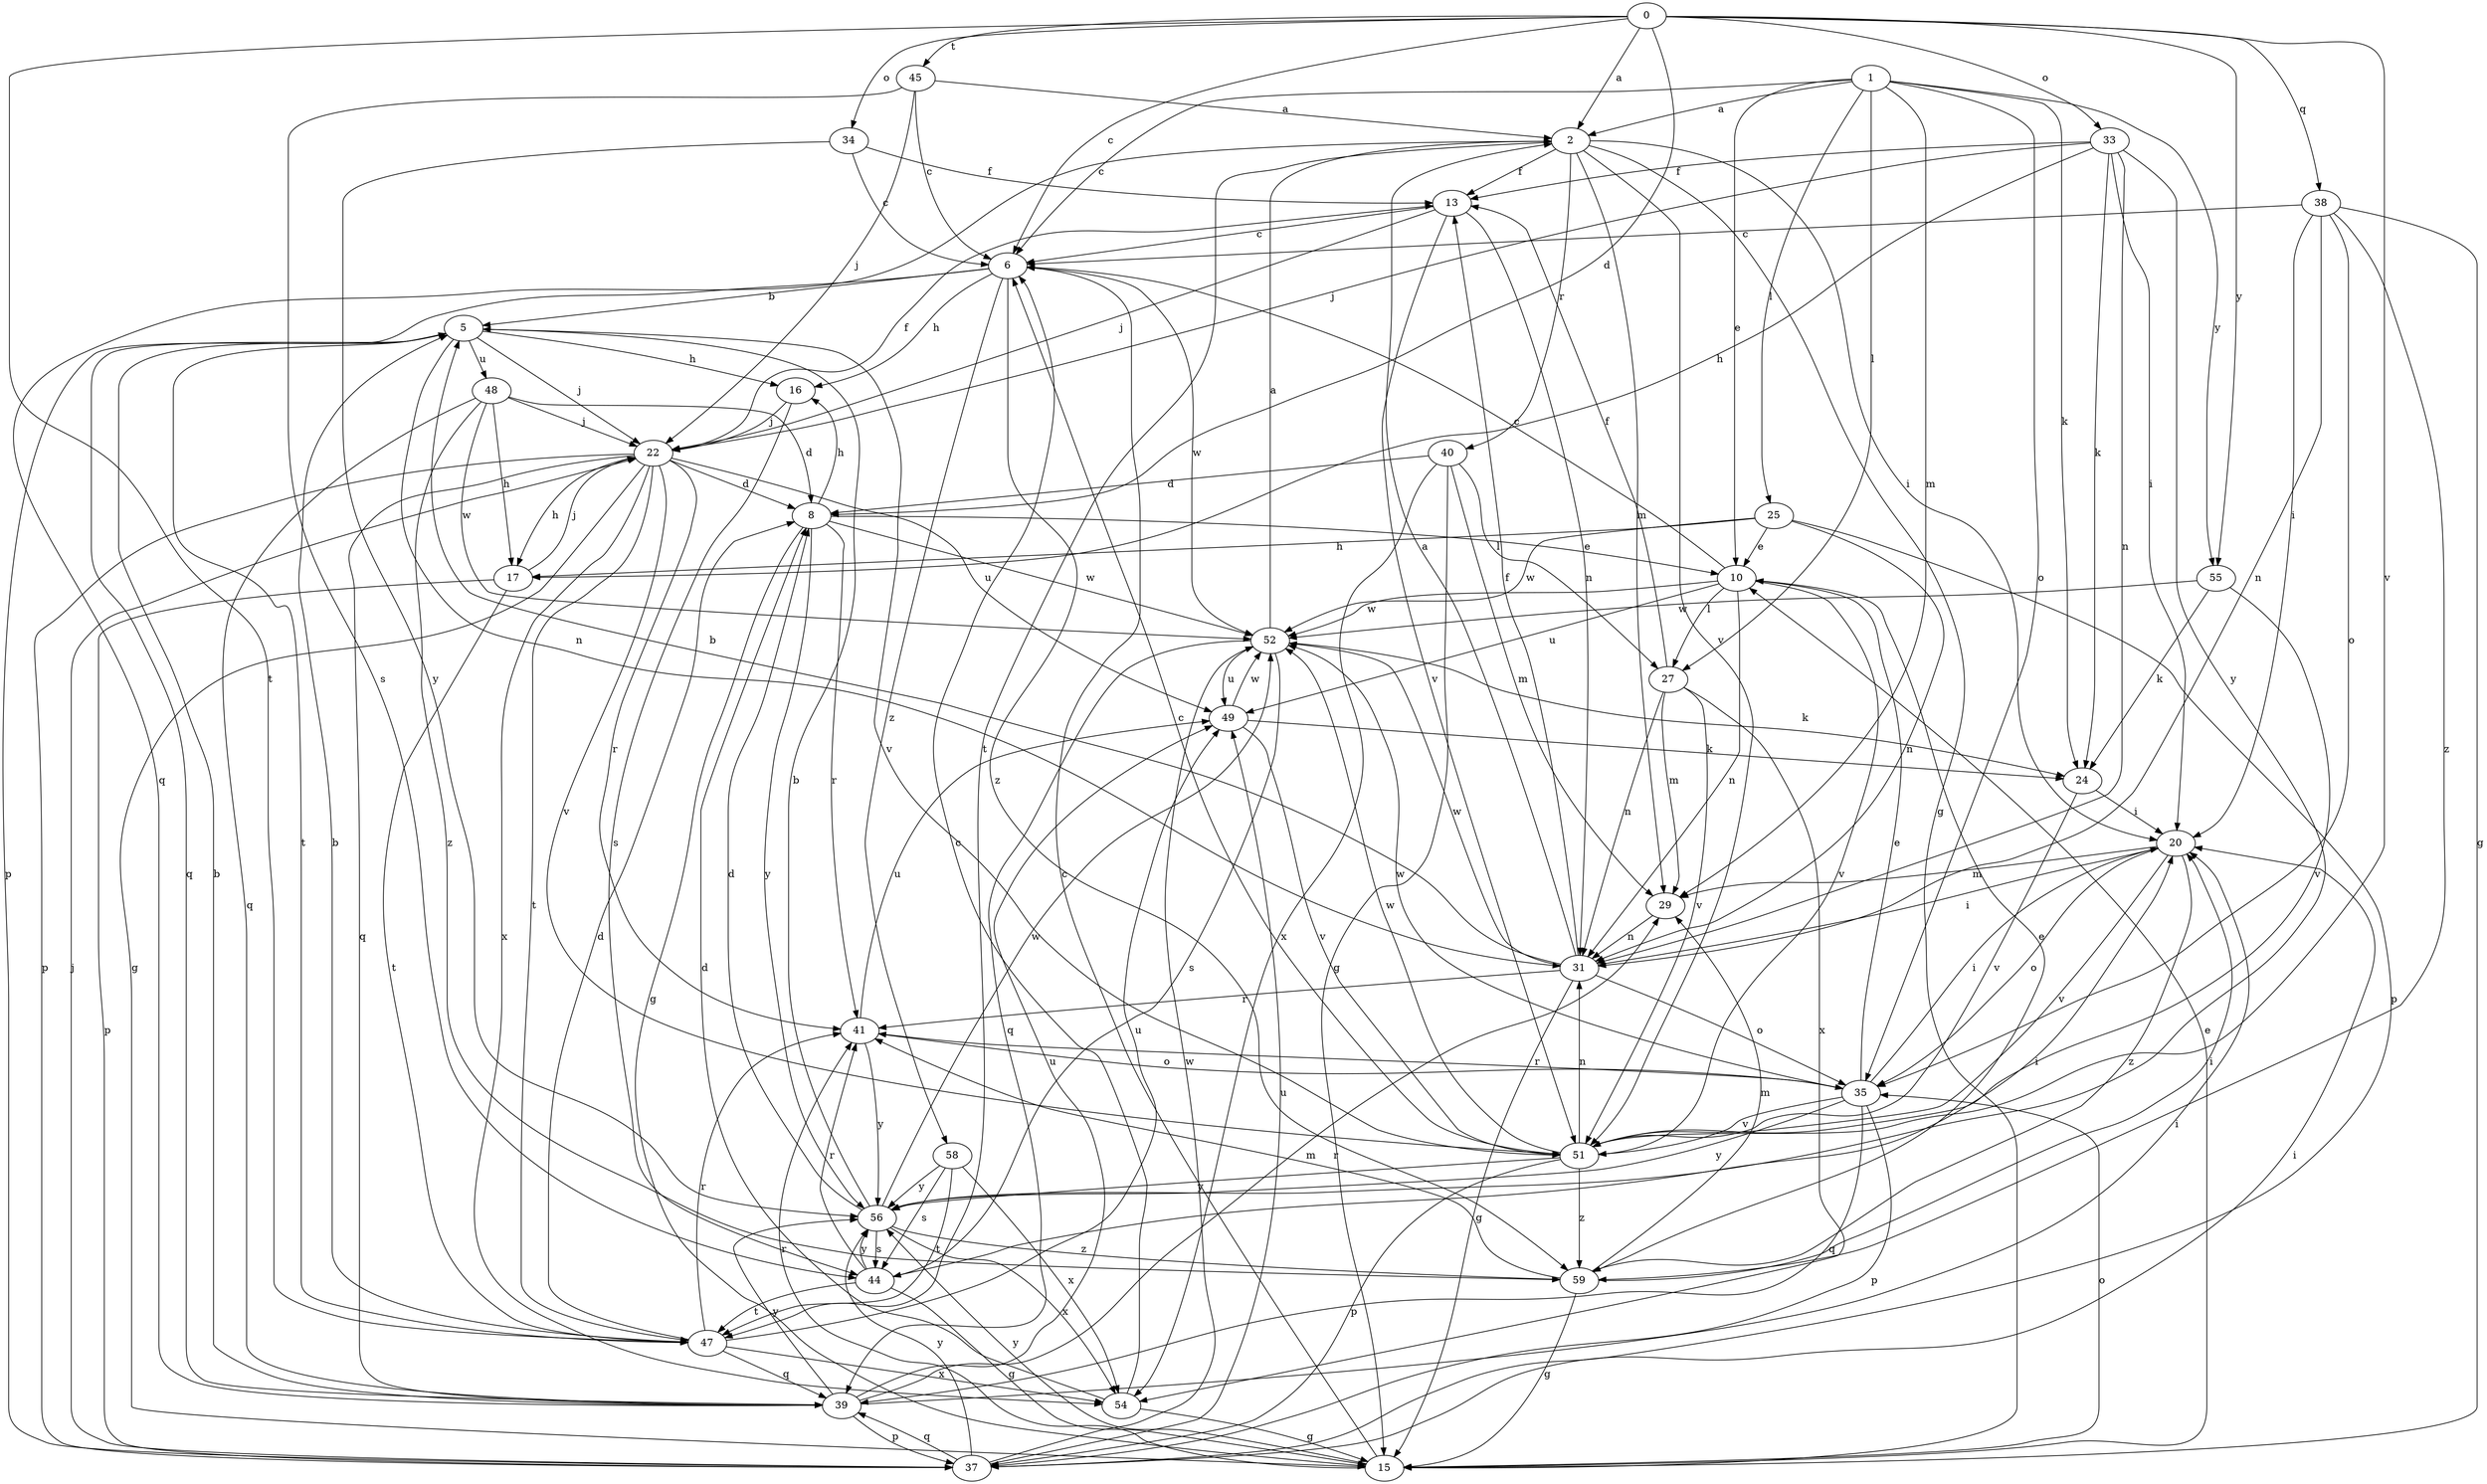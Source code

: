 strict digraph  {
0;
1;
2;
5;
6;
8;
10;
13;
15;
16;
17;
20;
22;
24;
25;
27;
29;
31;
33;
34;
35;
37;
38;
39;
40;
41;
44;
45;
47;
48;
49;
51;
52;
54;
55;
56;
58;
59;
0 -> 2  [label=a];
0 -> 6  [label=c];
0 -> 8  [label=d];
0 -> 33  [label=o];
0 -> 34  [label=o];
0 -> 38  [label=q];
0 -> 45  [label=t];
0 -> 47  [label=t];
0 -> 51  [label=v];
0 -> 55  [label=y];
1 -> 2  [label=a];
1 -> 6  [label=c];
1 -> 10  [label=e];
1 -> 24  [label=k];
1 -> 25  [label=l];
1 -> 27  [label=l];
1 -> 29  [label=m];
1 -> 35  [label=o];
1 -> 55  [label=y];
2 -> 13  [label=f];
2 -> 15  [label=g];
2 -> 20  [label=i];
2 -> 29  [label=m];
2 -> 39  [label=q];
2 -> 40  [label=r];
2 -> 47  [label=t];
2 -> 51  [label=v];
5 -> 16  [label=h];
5 -> 22  [label=j];
5 -> 31  [label=n];
5 -> 39  [label=q];
5 -> 47  [label=t];
5 -> 48  [label=u];
5 -> 51  [label=v];
6 -> 5  [label=b];
6 -> 16  [label=h];
6 -> 37  [label=p];
6 -> 52  [label=w];
6 -> 58  [label=z];
6 -> 59  [label=z];
8 -> 10  [label=e];
8 -> 15  [label=g];
8 -> 16  [label=h];
8 -> 41  [label=r];
8 -> 52  [label=w];
8 -> 56  [label=y];
10 -> 6  [label=c];
10 -> 27  [label=l];
10 -> 31  [label=n];
10 -> 49  [label=u];
10 -> 51  [label=v];
10 -> 52  [label=w];
13 -> 6  [label=c];
13 -> 22  [label=j];
13 -> 31  [label=n];
13 -> 51  [label=v];
15 -> 6  [label=c];
15 -> 10  [label=e];
15 -> 35  [label=o];
15 -> 41  [label=r];
15 -> 56  [label=y];
16 -> 22  [label=j];
16 -> 44  [label=s];
17 -> 22  [label=j];
17 -> 37  [label=p];
17 -> 47  [label=t];
20 -> 29  [label=m];
20 -> 35  [label=o];
20 -> 51  [label=v];
20 -> 59  [label=z];
22 -> 8  [label=d];
22 -> 13  [label=f];
22 -> 15  [label=g];
22 -> 17  [label=h];
22 -> 37  [label=p];
22 -> 39  [label=q];
22 -> 41  [label=r];
22 -> 47  [label=t];
22 -> 49  [label=u];
22 -> 51  [label=v];
22 -> 54  [label=x];
24 -> 20  [label=i];
24 -> 51  [label=v];
25 -> 10  [label=e];
25 -> 17  [label=h];
25 -> 31  [label=n];
25 -> 37  [label=p];
25 -> 52  [label=w];
27 -> 13  [label=f];
27 -> 29  [label=m];
27 -> 31  [label=n];
27 -> 51  [label=v];
27 -> 54  [label=x];
29 -> 31  [label=n];
31 -> 2  [label=a];
31 -> 5  [label=b];
31 -> 13  [label=f];
31 -> 15  [label=g];
31 -> 20  [label=i];
31 -> 35  [label=o];
31 -> 41  [label=r];
31 -> 52  [label=w];
33 -> 13  [label=f];
33 -> 17  [label=h];
33 -> 20  [label=i];
33 -> 22  [label=j];
33 -> 24  [label=k];
33 -> 31  [label=n];
33 -> 56  [label=y];
34 -> 6  [label=c];
34 -> 13  [label=f];
34 -> 56  [label=y];
35 -> 10  [label=e];
35 -> 20  [label=i];
35 -> 37  [label=p];
35 -> 39  [label=q];
35 -> 41  [label=r];
35 -> 51  [label=v];
35 -> 52  [label=w];
35 -> 56  [label=y];
37 -> 20  [label=i];
37 -> 22  [label=j];
37 -> 39  [label=q];
37 -> 49  [label=u];
37 -> 52  [label=w];
37 -> 56  [label=y];
38 -> 6  [label=c];
38 -> 15  [label=g];
38 -> 20  [label=i];
38 -> 31  [label=n];
38 -> 35  [label=o];
38 -> 59  [label=z];
39 -> 5  [label=b];
39 -> 20  [label=i];
39 -> 29  [label=m];
39 -> 37  [label=p];
39 -> 49  [label=u];
39 -> 56  [label=y];
40 -> 8  [label=d];
40 -> 15  [label=g];
40 -> 27  [label=l];
40 -> 29  [label=m];
40 -> 54  [label=x];
41 -> 35  [label=o];
41 -> 49  [label=u];
41 -> 56  [label=y];
44 -> 15  [label=g];
44 -> 20  [label=i];
44 -> 41  [label=r];
44 -> 47  [label=t];
44 -> 56  [label=y];
45 -> 2  [label=a];
45 -> 6  [label=c];
45 -> 22  [label=j];
45 -> 44  [label=s];
47 -> 5  [label=b];
47 -> 8  [label=d];
47 -> 39  [label=q];
47 -> 41  [label=r];
47 -> 49  [label=u];
47 -> 54  [label=x];
48 -> 8  [label=d];
48 -> 17  [label=h];
48 -> 22  [label=j];
48 -> 39  [label=q];
48 -> 52  [label=w];
48 -> 59  [label=z];
49 -> 24  [label=k];
49 -> 51  [label=v];
49 -> 52  [label=w];
51 -> 6  [label=c];
51 -> 31  [label=n];
51 -> 37  [label=p];
51 -> 52  [label=w];
51 -> 56  [label=y];
51 -> 59  [label=z];
52 -> 2  [label=a];
52 -> 24  [label=k];
52 -> 39  [label=q];
52 -> 44  [label=s];
52 -> 49  [label=u];
54 -> 6  [label=c];
54 -> 8  [label=d];
54 -> 15  [label=g];
55 -> 24  [label=k];
55 -> 51  [label=v];
55 -> 52  [label=w];
56 -> 5  [label=b];
56 -> 8  [label=d];
56 -> 44  [label=s];
56 -> 52  [label=w];
56 -> 54  [label=x];
56 -> 59  [label=z];
58 -> 44  [label=s];
58 -> 47  [label=t];
58 -> 54  [label=x];
58 -> 56  [label=y];
59 -> 10  [label=e];
59 -> 15  [label=g];
59 -> 20  [label=i];
59 -> 29  [label=m];
59 -> 41  [label=r];
}
